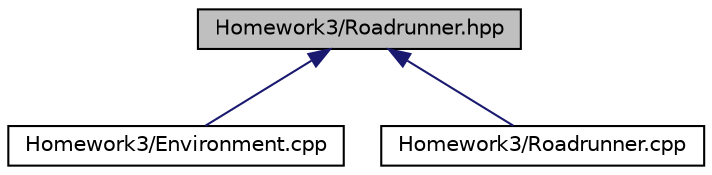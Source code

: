 digraph "Homework3/Roadrunner.hpp"
{
  edge [fontname="Helvetica",fontsize="10",labelfontname="Helvetica",labelfontsize="10"];
  node [fontname="Helvetica",fontsize="10",shape=record];
  Node6 [label="Homework3/Roadrunner.hpp",height=0.2,width=0.4,color="black", fillcolor="grey75", style="filled", fontcolor="black"];
  Node6 -> Node7 [dir="back",color="midnightblue",fontsize="10",style="solid",fontname="Helvetica"];
  Node7 [label="Homework3/Environment.cpp",height=0.2,width=0.4,color="black", fillcolor="white", style="filled",URL="$_environment_8cpp.html"];
  Node6 -> Node8 [dir="back",color="midnightblue",fontsize="10",style="solid",fontname="Helvetica"];
  Node8 [label="Homework3/Roadrunner.cpp",height=0.2,width=0.4,color="black", fillcolor="white", style="filled",URL="$_roadrunner_8cpp.html"];
}
